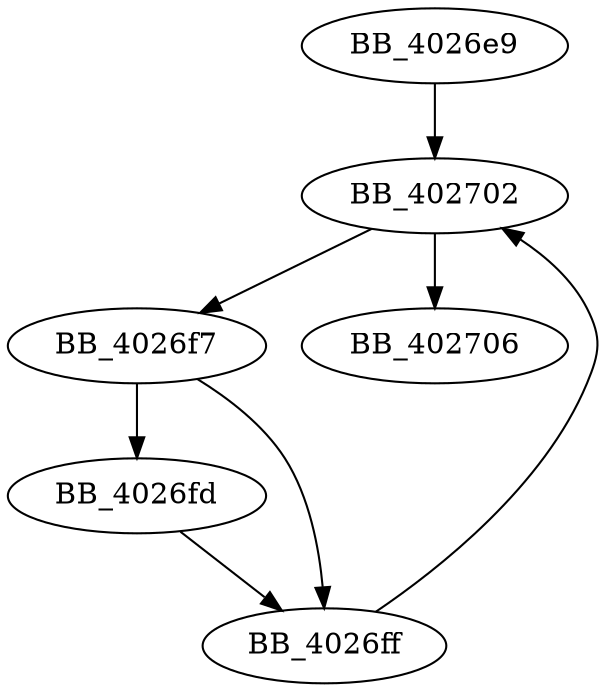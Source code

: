 DiGraph sub_4026E9{
BB_4026e9->BB_402702
BB_4026f7->BB_4026fd
BB_4026f7->BB_4026ff
BB_4026fd->BB_4026ff
BB_4026ff->BB_402702
BB_402702->BB_4026f7
BB_402702->BB_402706
}
